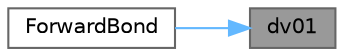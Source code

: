 digraph "dv01"
{
 // INTERACTIVE_SVG=YES
 // LATEX_PDF_SIZE
  bgcolor="transparent";
  edge [fontname=Helvetica,fontsize=10,labelfontname=Helvetica,labelfontsize=10];
  node [fontname=Helvetica,fontsize=10,shape=box,height=0.2,width=0.4];
  rankdir="RL";
  Node1 [label="dv01",height=0.2,width=0.4,color="gray40", fillcolor="grey60", style="filled", fontcolor="black",tooltip=" "];
  Node1 -> Node2 [dir="back",color="steelblue1",style="solid"];
  Node2 [label="ForwardBond",height=0.2,width=0.4,color="grey40", fillcolor="white", style="filled",URL="$classore_1_1data_1_1_forward_bond.html#a747df8c732f1362ca196926b7faea247",tooltip="Constructor taking an envelope and bond data."];
}
